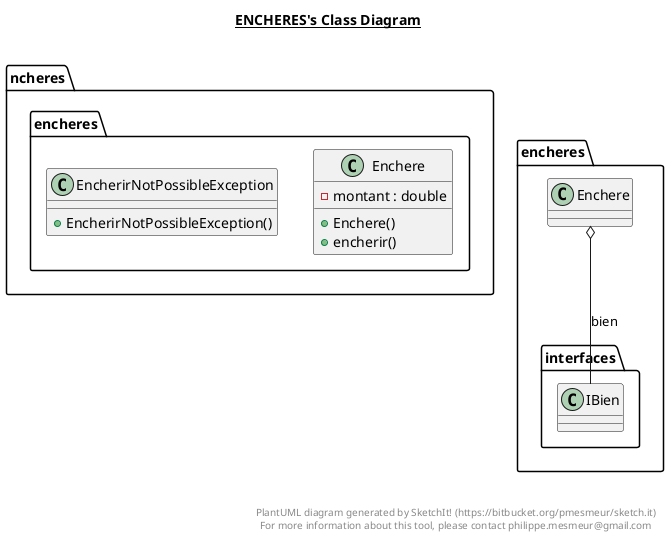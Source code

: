 @startuml

title __ENCHERES's Class Diagram__\n

    namespace ncheres {
      class encheres.Enchere {
          - montant : double
          + Enchere()
          + encherir()
      }
    }


    namespace ncheres {
      class encheres.EncherirNotPossibleException {
          + EncherirNotPossibleException()
      }
  }
  

  encheres.Enchere o-- encheres.interfaces.IBien : bien


right footer


PlantUML diagram generated by SketchIt! (https://bitbucket.org/pmesmeur/sketch.it)
For more information about this tool, please contact philippe.mesmeur@gmail.com
endfooter

@enduml
